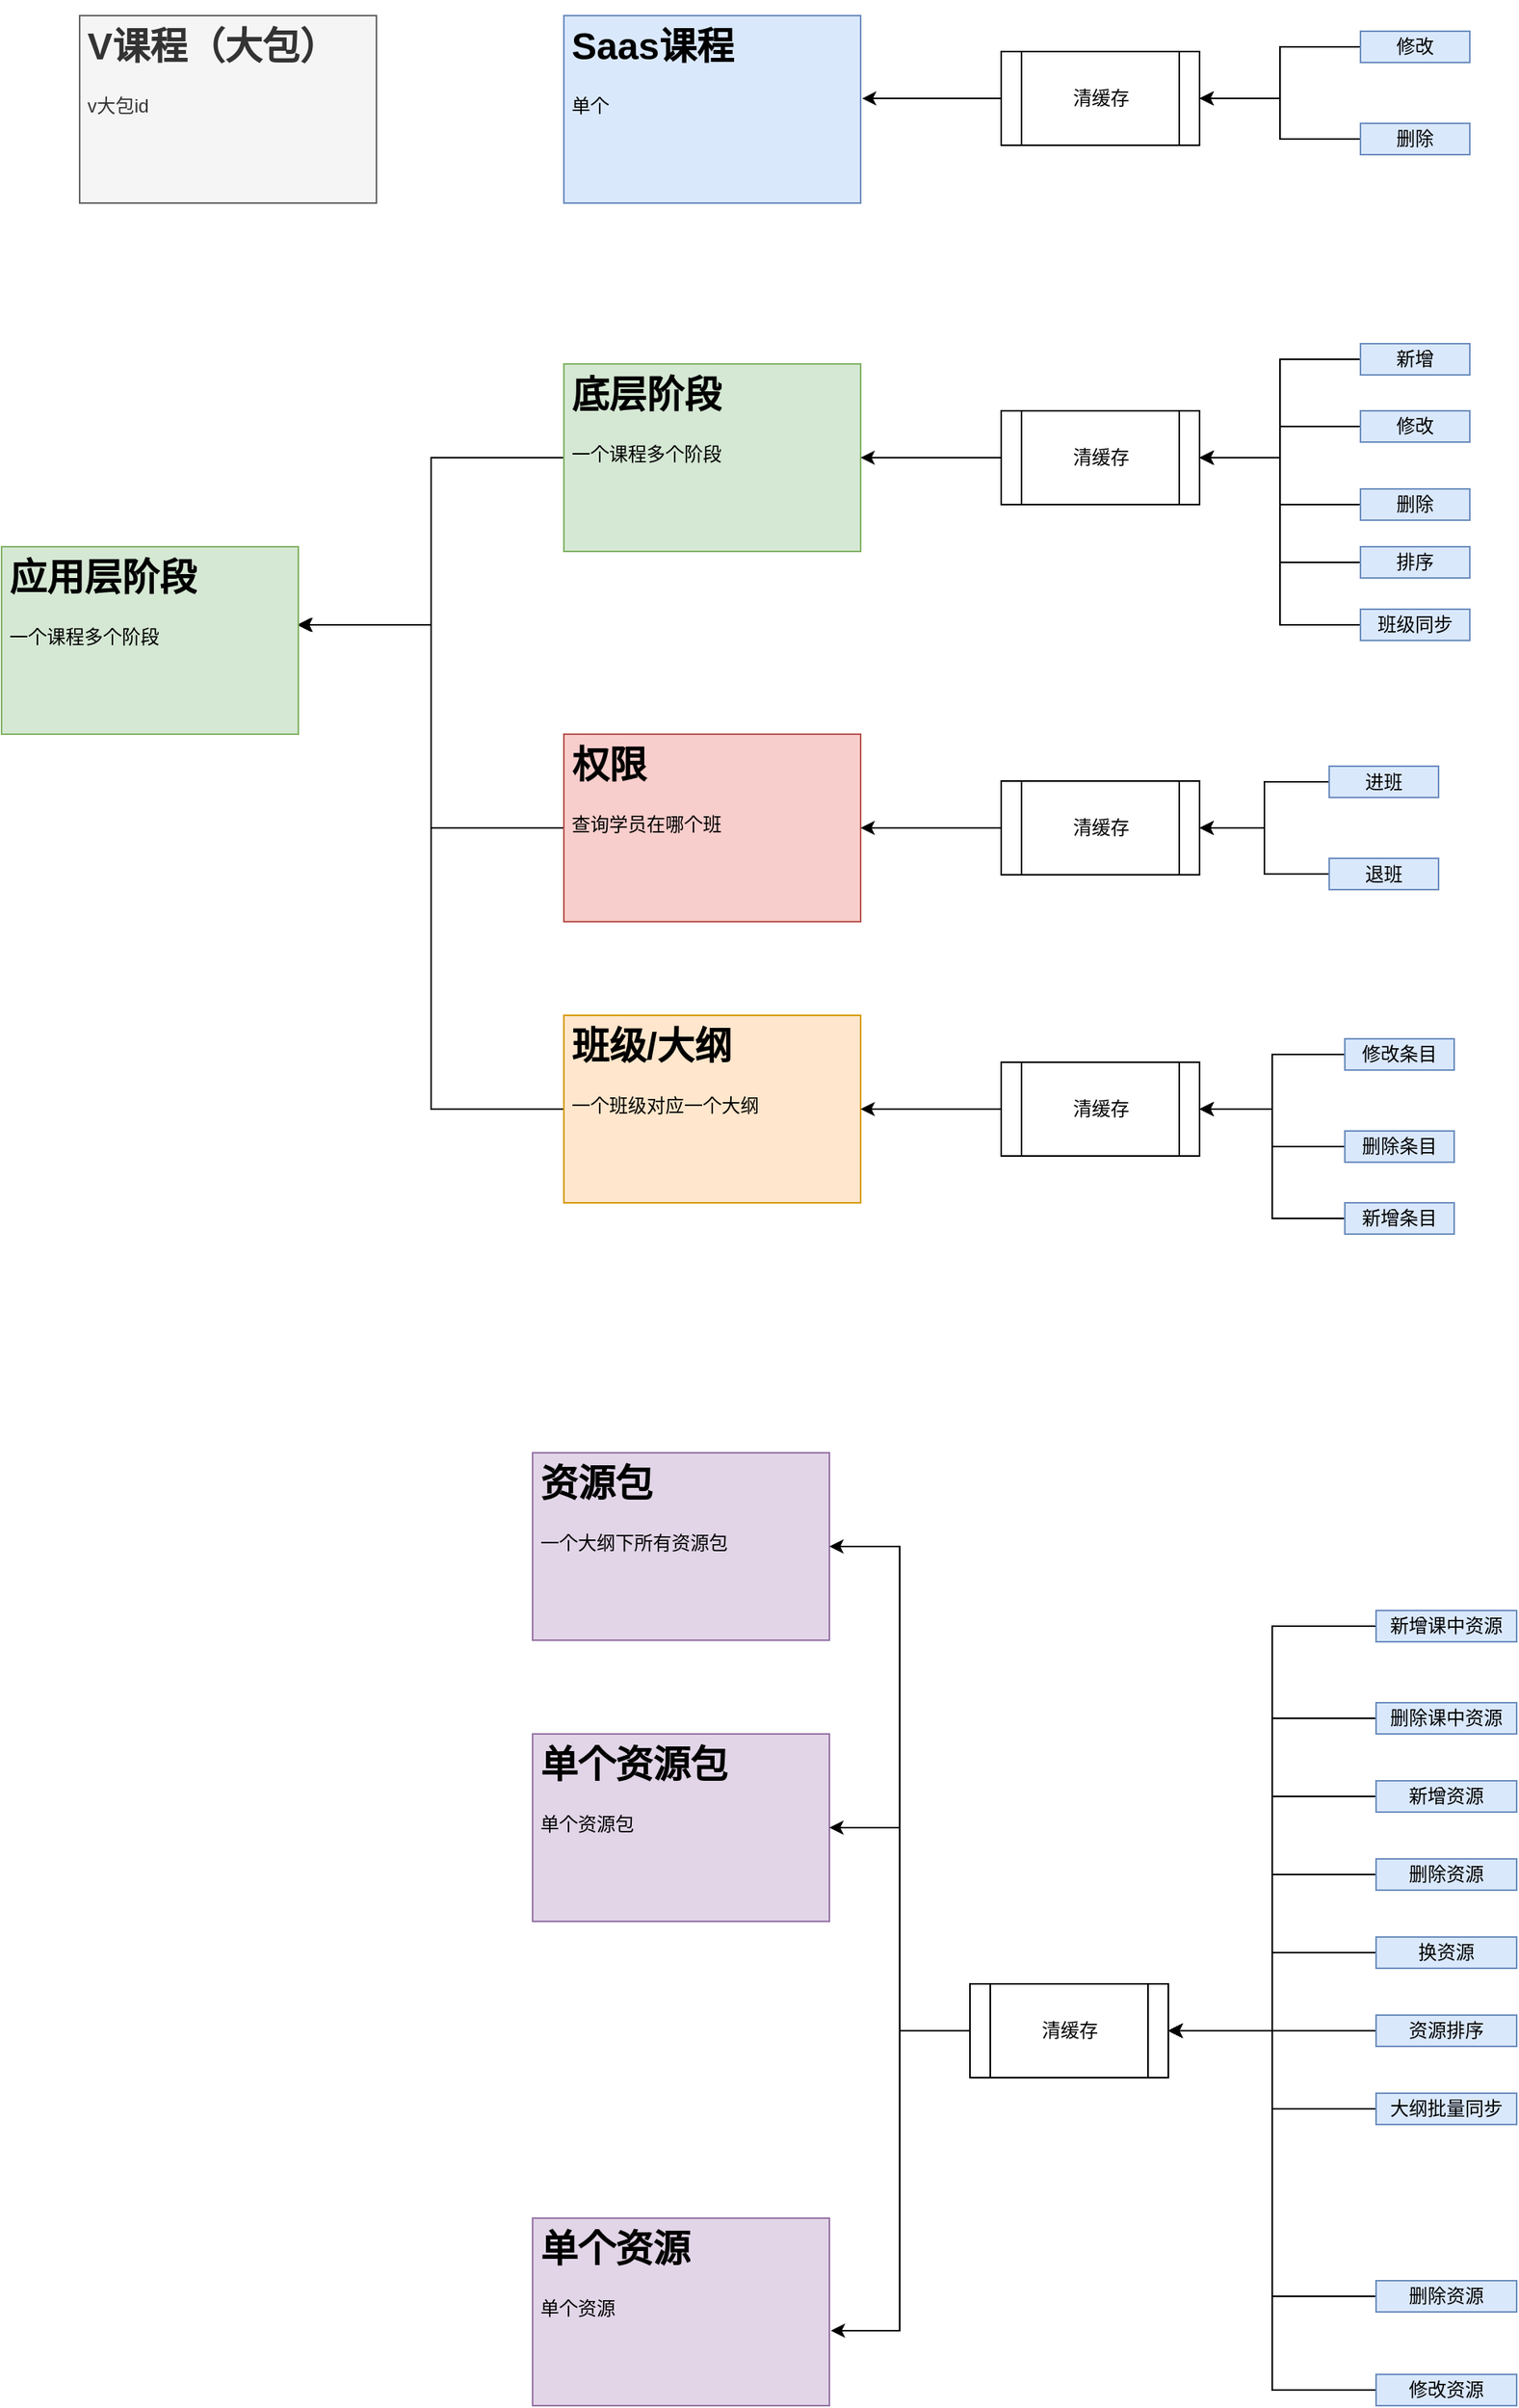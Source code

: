<mxfile version="14.1.2" type="github">
  <diagram id="_S4IX8tKz0L9J5fmnnkv" name="Page-1">
    <mxGraphModel dx="1422" dy="762" grid="1" gridSize="10" guides="1" tooltips="1" connect="1" arrows="1" fold="1" page="1" pageScale="1" pageWidth="827" pageHeight="1169" math="0" shadow="0">
      <root>
        <mxCell id="0" />
        <mxCell id="1" parent="0" />
        <mxCell id="cGwsYhjdhrMvAT7uXr-K-2" value="&lt;h1&gt;&lt;font style=&quot;vertical-align: inherit&quot;&gt;&lt;font style=&quot;vertical-align: inherit&quot;&gt;&lt;font style=&quot;vertical-align: inherit&quot;&gt;V课程（大包）&lt;/font&gt;&lt;/font&gt;&lt;/font&gt;&lt;/h1&gt;&lt;p&gt;&lt;font style=&quot;vertical-align: inherit&quot;&gt;&lt;font style=&quot;vertical-align: inherit&quot;&gt;v大包id&lt;/font&gt;&lt;/font&gt;&lt;/p&gt;" style="text;html=1;spacing=5;spacingTop=-20;whiteSpace=wrap;overflow=hidden;rounded=0;fillColor=#f5f5f5;strokeColor=#666666;fontColor=#333333;" parent="1" vertex="1">
          <mxGeometry x="90" y="140" width="190" height="120" as="geometry" />
        </mxCell>
        <mxCell id="cGwsYhjdhrMvAT7uXr-K-3" value="&lt;h1&gt;Saas课程&lt;/h1&gt;&lt;p&gt;单个&lt;/p&gt;" style="text;html=1;strokeColor=#6c8ebf;fillColor=#dae8fc;spacing=5;spacingTop=-20;whiteSpace=wrap;overflow=hidden;rounded=0;" parent="1" vertex="1">
          <mxGeometry x="400" y="140" width="190" height="120" as="geometry" />
        </mxCell>
        <mxCell id="WRqGgM9F8j1pgH405jH1-19" style="edgeStyle=orthogonalEdgeStyle;rounded=0;orthogonalLoop=1;jettySize=auto;html=1;entryX=1;entryY=0.417;entryDx=0;entryDy=0;entryPerimeter=0;" edge="1" parent="1" source="cGwsYhjdhrMvAT7uXr-K-4" target="WRqGgM9F8j1pgH405jH1-18">
          <mxGeometry relative="1" as="geometry" />
        </mxCell>
        <mxCell id="cGwsYhjdhrMvAT7uXr-K-4" value="&lt;h1&gt;底层阶段&lt;/h1&gt;&lt;p&gt;一个课程多个阶段&lt;/p&gt;" style="text;html=1;strokeColor=#82b366;fillColor=#d5e8d4;spacing=5;spacingTop=-20;whiteSpace=wrap;overflow=hidden;rounded=0;" parent="1" vertex="1">
          <mxGeometry x="400" y="363" width="190" height="120" as="geometry" />
        </mxCell>
        <mxCell id="WRqGgM9F8j1pgH405jH1-23" style="edgeStyle=orthogonalEdgeStyle;rounded=0;orthogonalLoop=1;jettySize=auto;html=1;entryX=0.995;entryY=0.417;entryDx=0;entryDy=0;entryPerimeter=0;" edge="1" parent="1" source="cGwsYhjdhrMvAT7uXr-K-5" target="WRqGgM9F8j1pgH405jH1-18">
          <mxGeometry relative="1" as="geometry" />
        </mxCell>
        <mxCell id="cGwsYhjdhrMvAT7uXr-K-5" value="&lt;h1&gt;班级/大纲&lt;/h1&gt;&lt;p&gt;一个班级对应一个大纲&lt;/p&gt;" style="text;html=1;strokeColor=#d79b00;fillColor=#ffe6cc;spacing=5;spacingTop=-20;whiteSpace=wrap;overflow=hidden;rounded=0;" parent="1" vertex="1">
          <mxGeometry x="400" y="780" width="190" height="120" as="geometry" />
        </mxCell>
        <mxCell id="WRqGgM9F8j1pgH405jH1-22" style="edgeStyle=orthogonalEdgeStyle;rounded=0;orthogonalLoop=1;jettySize=auto;html=1;entryX=1;entryY=0.417;entryDx=0;entryDy=0;entryPerimeter=0;" edge="1" parent="1" source="cGwsYhjdhrMvAT7uXr-K-6" target="WRqGgM9F8j1pgH405jH1-18">
          <mxGeometry relative="1" as="geometry" />
        </mxCell>
        <mxCell id="cGwsYhjdhrMvAT7uXr-K-6" value="&lt;h1&gt;权限&lt;/h1&gt;&lt;p&gt;查询学员在哪个班&lt;/p&gt;" style="text;html=1;strokeColor=#b85450;fillColor=#f8cecc;spacing=5;spacingTop=-20;whiteSpace=wrap;overflow=hidden;rounded=0;" parent="1" vertex="1">
          <mxGeometry x="400" y="600" width="190" height="120" as="geometry" />
        </mxCell>
        <mxCell id="cGwsYhjdhrMvAT7uXr-K-7" value="&lt;h1&gt;资源包&lt;/h1&gt;&lt;p&gt;一个大纲下所有资源包&lt;/p&gt;" style="text;html=1;strokeColor=#9673a6;fillColor=#e1d5e7;spacing=5;spacingTop=-20;whiteSpace=wrap;overflow=hidden;rounded=0;" parent="1" vertex="1">
          <mxGeometry x="380" y="1060" width="190" height="120" as="geometry" />
        </mxCell>
        <mxCell id="cGwsYhjdhrMvAT7uXr-K-8" value="&lt;h1&gt;单个资源包&lt;/h1&gt;&lt;p&gt;单个资源包&lt;/p&gt;" style="text;html=1;strokeColor=#9673a6;fillColor=#e1d5e7;spacing=5;spacingTop=-20;whiteSpace=wrap;overflow=hidden;rounded=0;" parent="1" vertex="1">
          <mxGeometry x="380" y="1240" width="190" height="120" as="geometry" />
        </mxCell>
        <mxCell id="cGwsYhjdhrMvAT7uXr-K-13" style="edgeStyle=orthogonalEdgeStyle;rounded=0;orthogonalLoop=1;jettySize=auto;html=1;entryX=1.005;entryY=0.442;entryDx=0;entryDy=0;entryPerimeter=0;" parent="1" source="cGwsYhjdhrMvAT7uXr-K-9" target="cGwsYhjdhrMvAT7uXr-K-3" edge="1">
          <mxGeometry relative="1" as="geometry" />
        </mxCell>
        <mxCell id="cGwsYhjdhrMvAT7uXr-K-9" value="&lt;span&gt;清缓存&lt;/span&gt;" style="shape=process;whiteSpace=wrap;html=1;backgroundOutline=1;" parent="1" vertex="1">
          <mxGeometry x="680" y="163" width="127" height="60" as="geometry" />
        </mxCell>
        <mxCell id="cGwsYhjdhrMvAT7uXr-K-15" style="edgeStyle=orthogonalEdgeStyle;rounded=0;orthogonalLoop=1;jettySize=auto;html=1;entryX=1;entryY=0.5;entryDx=0;entryDy=0;" parent="1" source="cGwsYhjdhrMvAT7uXr-K-10" target="cGwsYhjdhrMvAT7uXr-K-9" edge="1">
          <mxGeometry relative="1" as="geometry" />
        </mxCell>
        <mxCell id="cGwsYhjdhrMvAT7uXr-K-10" value="修改" style="text;html=1;strokeColor=#6c8ebf;fillColor=#dae8fc;align=center;verticalAlign=middle;whiteSpace=wrap;rounded=0;" parent="1" vertex="1">
          <mxGeometry x="910" y="150" width="70" height="20" as="geometry" />
        </mxCell>
        <mxCell id="cGwsYhjdhrMvAT7uXr-K-14" style="edgeStyle=orthogonalEdgeStyle;rounded=0;orthogonalLoop=1;jettySize=auto;html=1;entryX=1;entryY=0.5;entryDx=0;entryDy=0;" parent="1" source="cGwsYhjdhrMvAT7uXr-K-11" target="cGwsYhjdhrMvAT7uXr-K-9" edge="1">
          <mxGeometry relative="1" as="geometry" />
        </mxCell>
        <mxCell id="cGwsYhjdhrMvAT7uXr-K-11" value="删除" style="text;html=1;strokeColor=#6c8ebf;fillColor=#dae8fc;align=center;verticalAlign=middle;whiteSpace=wrap;rounded=0;" parent="1" vertex="1">
          <mxGeometry x="910" y="209" width="70" height="20" as="geometry" />
        </mxCell>
        <mxCell id="cGwsYhjdhrMvAT7uXr-K-58" style="edgeStyle=orthogonalEdgeStyle;rounded=0;orthogonalLoop=1;jettySize=auto;html=1;" parent="1" source="cGwsYhjdhrMvAT7uXr-K-16" target="cGwsYhjdhrMvAT7uXr-K-4" edge="1">
          <mxGeometry relative="1" as="geometry" />
        </mxCell>
        <mxCell id="cGwsYhjdhrMvAT7uXr-K-16" value="&lt;span&gt;清缓存&lt;/span&gt;" style="shape=process;whiteSpace=wrap;html=1;backgroundOutline=1;" parent="1" vertex="1">
          <mxGeometry x="680" y="393" width="127" height="60" as="geometry" />
        </mxCell>
        <mxCell id="cGwsYhjdhrMvAT7uXr-K-17" style="edgeStyle=orthogonalEdgeStyle;rounded=0;orthogonalLoop=1;jettySize=auto;html=1;entryX=1;entryY=0.5;entryDx=0;entryDy=0;" parent="1" source="cGwsYhjdhrMvAT7uXr-K-18" target="cGwsYhjdhrMvAT7uXr-K-16" edge="1">
          <mxGeometry relative="1" as="geometry" />
        </mxCell>
        <mxCell id="cGwsYhjdhrMvAT7uXr-K-18" value="修改" style="text;html=1;strokeColor=#6c8ebf;fillColor=#dae8fc;align=center;verticalAlign=middle;whiteSpace=wrap;rounded=0;" parent="1" vertex="1">
          <mxGeometry x="910" y="393" width="70" height="20" as="geometry" />
        </mxCell>
        <mxCell id="cGwsYhjdhrMvAT7uXr-K-19" style="edgeStyle=orthogonalEdgeStyle;rounded=0;orthogonalLoop=1;jettySize=auto;html=1;entryX=1;entryY=0.5;entryDx=0;entryDy=0;" parent="1" source="cGwsYhjdhrMvAT7uXr-K-20" target="cGwsYhjdhrMvAT7uXr-K-16" edge="1">
          <mxGeometry relative="1" as="geometry" />
        </mxCell>
        <mxCell id="cGwsYhjdhrMvAT7uXr-K-20" value="删除" style="text;html=1;strokeColor=#6c8ebf;fillColor=#dae8fc;align=center;verticalAlign=middle;whiteSpace=wrap;rounded=0;" parent="1" vertex="1">
          <mxGeometry x="910" y="443" width="70" height="20" as="geometry" />
        </mxCell>
        <mxCell id="cGwsYhjdhrMvAT7uXr-K-57" style="edgeStyle=orthogonalEdgeStyle;rounded=0;orthogonalLoop=1;jettySize=auto;html=1;entryX=1;entryY=0.5;entryDx=0;entryDy=0;" parent="1" source="cGwsYhjdhrMvAT7uXr-K-21" target="cGwsYhjdhrMvAT7uXr-K-5" edge="1">
          <mxGeometry relative="1" as="geometry" />
        </mxCell>
        <mxCell id="cGwsYhjdhrMvAT7uXr-K-21" value="&lt;span&gt;清缓存&lt;/span&gt;" style="shape=process;whiteSpace=wrap;html=1;backgroundOutline=1;" parent="1" vertex="1">
          <mxGeometry x="680" y="810" width="127" height="60" as="geometry" />
        </mxCell>
        <mxCell id="cGwsYhjdhrMvAT7uXr-K-22" style="edgeStyle=orthogonalEdgeStyle;rounded=0;orthogonalLoop=1;jettySize=auto;html=1;entryX=1;entryY=0.5;entryDx=0;entryDy=0;" parent="1" source="cGwsYhjdhrMvAT7uXr-K-23" target="cGwsYhjdhrMvAT7uXr-K-21" edge="1">
          <mxGeometry relative="1" as="geometry" />
        </mxCell>
        <mxCell id="cGwsYhjdhrMvAT7uXr-K-23" value="修改条目" style="text;html=1;strokeColor=#6c8ebf;fillColor=#dae8fc;align=center;verticalAlign=middle;whiteSpace=wrap;rounded=0;" parent="1" vertex="1">
          <mxGeometry x="900" y="795" width="70" height="20" as="geometry" />
        </mxCell>
        <mxCell id="cGwsYhjdhrMvAT7uXr-K-24" style="edgeStyle=orthogonalEdgeStyle;rounded=0;orthogonalLoop=1;jettySize=auto;html=1;entryX=1;entryY=0.5;entryDx=0;entryDy=0;" parent="1" source="cGwsYhjdhrMvAT7uXr-K-25" target="cGwsYhjdhrMvAT7uXr-K-21" edge="1">
          <mxGeometry relative="1" as="geometry" />
        </mxCell>
        <mxCell id="cGwsYhjdhrMvAT7uXr-K-25" value="删除条目" style="text;html=1;strokeColor=#6c8ebf;fillColor=#dae8fc;align=center;verticalAlign=middle;whiteSpace=wrap;rounded=0;" parent="1" vertex="1">
          <mxGeometry x="900" y="854" width="70" height="20" as="geometry" />
        </mxCell>
        <mxCell id="cGwsYhjdhrMvAT7uXr-K-59" style="edgeStyle=orthogonalEdgeStyle;rounded=0;orthogonalLoop=1;jettySize=auto;html=1;entryX=1;entryY=0.5;entryDx=0;entryDy=0;" parent="1" source="cGwsYhjdhrMvAT7uXr-K-26" target="cGwsYhjdhrMvAT7uXr-K-6" edge="1">
          <mxGeometry relative="1" as="geometry" />
        </mxCell>
        <mxCell id="cGwsYhjdhrMvAT7uXr-K-26" value="&lt;span&gt;清缓存&lt;/span&gt;" style="shape=process;whiteSpace=wrap;html=1;backgroundOutline=1;" parent="1" vertex="1">
          <mxGeometry x="680" y="630" width="127" height="60" as="geometry" />
        </mxCell>
        <mxCell id="cGwsYhjdhrMvAT7uXr-K-27" style="edgeStyle=orthogonalEdgeStyle;rounded=0;orthogonalLoop=1;jettySize=auto;html=1;entryX=1;entryY=0.5;entryDx=0;entryDy=0;" parent="1" source="cGwsYhjdhrMvAT7uXr-K-28" target="cGwsYhjdhrMvAT7uXr-K-26" edge="1">
          <mxGeometry relative="1" as="geometry" />
        </mxCell>
        <mxCell id="cGwsYhjdhrMvAT7uXr-K-28" value="进班" style="text;html=1;strokeColor=#6c8ebf;fillColor=#dae8fc;align=center;verticalAlign=middle;whiteSpace=wrap;rounded=0;" parent="1" vertex="1">
          <mxGeometry x="890" y="620.5" width="70" height="20" as="geometry" />
        </mxCell>
        <mxCell id="cGwsYhjdhrMvAT7uXr-K-29" style="edgeStyle=orthogonalEdgeStyle;rounded=0;orthogonalLoop=1;jettySize=auto;html=1;entryX=1;entryY=0.5;entryDx=0;entryDy=0;" parent="1" source="cGwsYhjdhrMvAT7uXr-K-30" target="cGwsYhjdhrMvAT7uXr-K-26" edge="1">
          <mxGeometry relative="1" as="geometry" />
        </mxCell>
        <mxCell id="cGwsYhjdhrMvAT7uXr-K-30" value="退班" style="text;html=1;strokeColor=#6c8ebf;fillColor=#dae8fc;align=center;verticalAlign=middle;whiteSpace=wrap;rounded=0;" parent="1" vertex="1">
          <mxGeometry x="890" y="679.5" width="70" height="20" as="geometry" />
        </mxCell>
        <mxCell id="cGwsYhjdhrMvAT7uXr-K-55" style="edgeStyle=orthogonalEdgeStyle;rounded=0;orthogonalLoop=1;jettySize=auto;html=1;entryX=1;entryY=0.5;entryDx=0;entryDy=0;" parent="1" source="cGwsYhjdhrMvAT7uXr-K-31" target="cGwsYhjdhrMvAT7uXr-K-7" edge="1">
          <mxGeometry relative="1" as="geometry" />
        </mxCell>
        <mxCell id="cGwsYhjdhrMvAT7uXr-K-56" style="edgeStyle=orthogonalEdgeStyle;rounded=0;orthogonalLoop=1;jettySize=auto;html=1;entryX=1;entryY=0.5;entryDx=0;entryDy=0;" parent="1" source="cGwsYhjdhrMvAT7uXr-K-31" target="cGwsYhjdhrMvAT7uXr-K-8" edge="1">
          <mxGeometry relative="1" as="geometry" />
        </mxCell>
        <mxCell id="WRqGgM9F8j1pgH405jH1-14" style="edgeStyle=orthogonalEdgeStyle;rounded=0;orthogonalLoop=1;jettySize=auto;html=1;entryX=1.005;entryY=0.6;entryDx=0;entryDy=0;entryPerimeter=0;" edge="1" parent="1" source="cGwsYhjdhrMvAT7uXr-K-31" target="WRqGgM9F8j1pgH405jH1-1">
          <mxGeometry relative="1" as="geometry" />
        </mxCell>
        <mxCell id="cGwsYhjdhrMvAT7uXr-K-31" value="&lt;span&gt;清缓存&lt;/span&gt;" style="shape=process;whiteSpace=wrap;html=1;backgroundOutline=1;" parent="1" vertex="1">
          <mxGeometry x="660" y="1400" width="127" height="60" as="geometry" />
        </mxCell>
        <mxCell id="cGwsYhjdhrMvAT7uXr-K-32" style="edgeStyle=orthogonalEdgeStyle;rounded=0;orthogonalLoop=1;jettySize=auto;html=1;entryX=1;entryY=0.5;entryDx=0;entryDy=0;" parent="1" source="cGwsYhjdhrMvAT7uXr-K-33" target="cGwsYhjdhrMvAT7uXr-K-31" edge="1">
          <mxGeometry relative="1" as="geometry" />
        </mxCell>
        <mxCell id="cGwsYhjdhrMvAT7uXr-K-33" value="新增课中资源" style="text;html=1;strokeColor=#6c8ebf;fillColor=#dae8fc;align=center;verticalAlign=middle;whiteSpace=wrap;rounded=0;" parent="1" vertex="1">
          <mxGeometry x="920" y="1161" width="90" height="20" as="geometry" />
        </mxCell>
        <mxCell id="cGwsYhjdhrMvAT7uXr-K-34" style="edgeStyle=orthogonalEdgeStyle;rounded=0;orthogonalLoop=1;jettySize=auto;html=1;entryX=1;entryY=0.5;entryDx=0;entryDy=0;" parent="1" source="cGwsYhjdhrMvAT7uXr-K-35" target="cGwsYhjdhrMvAT7uXr-K-31" edge="1">
          <mxGeometry relative="1" as="geometry" />
        </mxCell>
        <mxCell id="cGwsYhjdhrMvAT7uXr-K-35" value="删除课中资源" style="text;html=1;strokeColor=#6c8ebf;fillColor=#dae8fc;align=center;verticalAlign=middle;whiteSpace=wrap;rounded=0;" parent="1" vertex="1">
          <mxGeometry x="920" y="1220" width="90" height="20" as="geometry" />
        </mxCell>
        <mxCell id="cGwsYhjdhrMvAT7uXr-K-48" style="edgeStyle=orthogonalEdgeStyle;rounded=0;orthogonalLoop=1;jettySize=auto;html=1;entryX=1;entryY=0.5;entryDx=0;entryDy=0;" parent="1" source="cGwsYhjdhrMvAT7uXr-K-36" target="cGwsYhjdhrMvAT7uXr-K-31" edge="1">
          <mxGeometry relative="1" as="geometry" />
        </mxCell>
        <mxCell id="cGwsYhjdhrMvAT7uXr-K-36" value="新增资源" style="text;html=1;strokeColor=#6c8ebf;fillColor=#dae8fc;align=center;verticalAlign=middle;whiteSpace=wrap;rounded=0;" parent="1" vertex="1">
          <mxGeometry x="920" y="1270" width="90" height="20" as="geometry" />
        </mxCell>
        <mxCell id="cGwsYhjdhrMvAT7uXr-K-50" style="edgeStyle=orthogonalEdgeStyle;rounded=0;orthogonalLoop=1;jettySize=auto;html=1;entryX=1;entryY=0.5;entryDx=0;entryDy=0;" parent="1" source="cGwsYhjdhrMvAT7uXr-K-37" target="cGwsYhjdhrMvAT7uXr-K-31" edge="1">
          <mxGeometry relative="1" as="geometry" />
        </mxCell>
        <mxCell id="cGwsYhjdhrMvAT7uXr-K-37" value="删除资源" style="text;html=1;strokeColor=#6c8ebf;fillColor=#dae8fc;align=center;verticalAlign=middle;whiteSpace=wrap;rounded=0;" parent="1" vertex="1">
          <mxGeometry x="920" y="1320" width="90" height="20" as="geometry" />
        </mxCell>
        <mxCell id="cGwsYhjdhrMvAT7uXr-K-51" style="edgeStyle=orthogonalEdgeStyle;rounded=0;orthogonalLoop=1;jettySize=auto;html=1;entryX=1;entryY=0.5;entryDx=0;entryDy=0;" parent="1" source="cGwsYhjdhrMvAT7uXr-K-38" target="cGwsYhjdhrMvAT7uXr-K-31" edge="1">
          <mxGeometry relative="1" as="geometry" />
        </mxCell>
        <mxCell id="cGwsYhjdhrMvAT7uXr-K-38" value="换资源" style="text;html=1;strokeColor=#6c8ebf;fillColor=#dae8fc;align=center;verticalAlign=middle;whiteSpace=wrap;rounded=0;" parent="1" vertex="1">
          <mxGeometry x="920" y="1370" width="90" height="20" as="geometry" />
        </mxCell>
        <mxCell id="cGwsYhjdhrMvAT7uXr-K-52" style="edgeStyle=orthogonalEdgeStyle;rounded=0;orthogonalLoop=1;jettySize=auto;html=1;entryX=1;entryY=0.5;entryDx=0;entryDy=0;" parent="1" source="cGwsYhjdhrMvAT7uXr-K-39" target="cGwsYhjdhrMvAT7uXr-K-31" edge="1">
          <mxGeometry relative="1" as="geometry" />
        </mxCell>
        <mxCell id="cGwsYhjdhrMvAT7uXr-K-39" value="资源排序" style="text;html=1;strokeColor=#6c8ebf;fillColor=#dae8fc;align=center;verticalAlign=middle;whiteSpace=wrap;rounded=0;" parent="1" vertex="1">
          <mxGeometry x="920" y="1420" width="90" height="20" as="geometry" />
        </mxCell>
        <mxCell id="cGwsYhjdhrMvAT7uXr-K-45" style="edgeStyle=orthogonalEdgeStyle;rounded=0;orthogonalLoop=1;jettySize=auto;html=1;entryX=1;entryY=0.5;entryDx=0;entryDy=0;" parent="1" source="cGwsYhjdhrMvAT7uXr-K-40" target="cGwsYhjdhrMvAT7uXr-K-16" edge="1">
          <mxGeometry relative="1" as="geometry" />
        </mxCell>
        <mxCell id="cGwsYhjdhrMvAT7uXr-K-40" value="新增" style="text;html=1;strokeColor=#6c8ebf;fillColor=#dae8fc;align=center;verticalAlign=middle;whiteSpace=wrap;rounded=0;" parent="1" vertex="1">
          <mxGeometry x="910" y="350" width="70" height="20" as="geometry" />
        </mxCell>
        <mxCell id="cGwsYhjdhrMvAT7uXr-K-46" style="edgeStyle=orthogonalEdgeStyle;rounded=0;orthogonalLoop=1;jettySize=auto;html=1;entryX=1;entryY=0.5;entryDx=0;entryDy=0;" parent="1" source="cGwsYhjdhrMvAT7uXr-K-41" target="cGwsYhjdhrMvAT7uXr-K-16" edge="1">
          <mxGeometry relative="1" as="geometry" />
        </mxCell>
        <mxCell id="cGwsYhjdhrMvAT7uXr-K-41" value="排序" style="text;html=1;strokeColor=#6c8ebf;fillColor=#dae8fc;align=center;verticalAlign=middle;whiteSpace=wrap;rounded=0;" parent="1" vertex="1">
          <mxGeometry x="910" y="480" width="70" height="20" as="geometry" />
        </mxCell>
        <mxCell id="cGwsYhjdhrMvAT7uXr-K-47" style="edgeStyle=orthogonalEdgeStyle;rounded=0;orthogonalLoop=1;jettySize=auto;html=1;entryX=1;entryY=0.5;entryDx=0;entryDy=0;" parent="1" source="cGwsYhjdhrMvAT7uXr-K-42" target="cGwsYhjdhrMvAT7uXr-K-16" edge="1">
          <mxGeometry relative="1" as="geometry" />
        </mxCell>
        <mxCell id="cGwsYhjdhrMvAT7uXr-K-42" value="班级同步" style="text;html=1;strokeColor=#6c8ebf;fillColor=#dae8fc;align=center;verticalAlign=middle;whiteSpace=wrap;rounded=0;" parent="1" vertex="1">
          <mxGeometry x="910" y="520" width="70" height="20" as="geometry" />
        </mxCell>
        <mxCell id="cGwsYhjdhrMvAT7uXr-K-44" style="edgeStyle=orthogonalEdgeStyle;rounded=0;orthogonalLoop=1;jettySize=auto;html=1;entryX=1;entryY=0.5;entryDx=0;entryDy=0;" parent="1" source="cGwsYhjdhrMvAT7uXr-K-43" target="cGwsYhjdhrMvAT7uXr-K-21" edge="1">
          <mxGeometry relative="1" as="geometry" />
        </mxCell>
        <mxCell id="cGwsYhjdhrMvAT7uXr-K-43" value="新增条目" style="text;html=1;strokeColor=#6c8ebf;fillColor=#dae8fc;align=center;verticalAlign=middle;whiteSpace=wrap;rounded=0;" parent="1" vertex="1">
          <mxGeometry x="900" y="900" width="70" height="20" as="geometry" />
        </mxCell>
        <mxCell id="cGwsYhjdhrMvAT7uXr-K-54" style="edgeStyle=orthogonalEdgeStyle;rounded=0;orthogonalLoop=1;jettySize=auto;html=1;entryX=1;entryY=0.5;entryDx=0;entryDy=0;" parent="1" source="cGwsYhjdhrMvAT7uXr-K-53" target="cGwsYhjdhrMvAT7uXr-K-31" edge="1">
          <mxGeometry relative="1" as="geometry" />
        </mxCell>
        <mxCell id="cGwsYhjdhrMvAT7uXr-K-53" value="大纲批量同步" style="text;html=1;strokeColor=#6c8ebf;fillColor=#dae8fc;align=center;verticalAlign=middle;whiteSpace=wrap;rounded=0;" parent="1" vertex="1">
          <mxGeometry x="920" y="1470" width="90" height="20" as="geometry" />
        </mxCell>
        <mxCell id="WRqGgM9F8j1pgH405jH1-1" value="&lt;h1&gt;单个资源&lt;/h1&gt;&lt;p&gt;单个资源&lt;/p&gt;" style="text;html=1;strokeColor=#9673a6;fillColor=#e1d5e7;spacing=5;spacingTop=-20;whiteSpace=wrap;overflow=hidden;rounded=0;" vertex="1" parent="1">
          <mxGeometry x="380" y="1550" width="190" height="120" as="geometry" />
        </mxCell>
        <mxCell id="WRqGgM9F8j1pgH405jH1-16" style="edgeStyle=orthogonalEdgeStyle;rounded=0;orthogonalLoop=1;jettySize=auto;html=1;entryX=1;entryY=0.5;entryDx=0;entryDy=0;" edge="1" parent="1" source="WRqGgM9F8j1pgH405jH1-5" target="cGwsYhjdhrMvAT7uXr-K-31">
          <mxGeometry relative="1" as="geometry" />
        </mxCell>
        <mxCell id="WRqGgM9F8j1pgH405jH1-5" value="删除资源" style="text;html=1;strokeColor=#6c8ebf;fillColor=#dae8fc;align=center;verticalAlign=middle;whiteSpace=wrap;rounded=0;" vertex="1" parent="1">
          <mxGeometry x="920" y="1590" width="90" height="20" as="geometry" />
        </mxCell>
        <mxCell id="WRqGgM9F8j1pgH405jH1-17" style="edgeStyle=orthogonalEdgeStyle;rounded=0;orthogonalLoop=1;jettySize=auto;html=1;entryX=1;entryY=0.5;entryDx=0;entryDy=0;" edge="1" parent="1" source="WRqGgM9F8j1pgH405jH1-10" target="cGwsYhjdhrMvAT7uXr-K-31">
          <mxGeometry relative="1" as="geometry" />
        </mxCell>
        <mxCell id="WRqGgM9F8j1pgH405jH1-10" value="修改资源" style="text;html=1;strokeColor=#6c8ebf;fillColor=#dae8fc;align=center;verticalAlign=middle;whiteSpace=wrap;rounded=0;" vertex="1" parent="1">
          <mxGeometry x="920" y="1650" width="90" height="20" as="geometry" />
        </mxCell>
        <mxCell id="WRqGgM9F8j1pgH405jH1-18" value="&lt;h1&gt;应用层阶段&lt;/h1&gt;&lt;p&gt;一个课程多个阶段&lt;/p&gt;" style="text;html=1;strokeColor=#82b366;fillColor=#d5e8d4;spacing=5;spacingTop=-20;whiteSpace=wrap;overflow=hidden;rounded=0;" vertex="1" parent="1">
          <mxGeometry x="40" y="480" width="190" height="120" as="geometry" />
        </mxCell>
      </root>
    </mxGraphModel>
  </diagram>
</mxfile>
